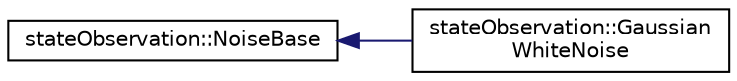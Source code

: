 digraph "Graphical Class Hierarchy"
{
  edge [fontname="Helvetica",fontsize="10",labelfontname="Helvetica",labelfontsize="10"];
  node [fontname="Helvetica",fontsize="10",shape=record];
  rankdir="LR";
  Node0 [label="stateObservation::NoiseBase",height=0.2,width=0.4,color="black", fillcolor="white", style="filled",URL="$classstateObservation_1_1NoiseBase.html"];
  Node0 -> Node1 [dir="back",color="midnightblue",fontsize="10",style="solid",fontname="Helvetica"];
  Node1 [label="stateObservation::Gaussian\lWhiteNoise",height=0.2,width=0.4,color="black", fillcolor="white", style="filled",URL="$classstateObservation_1_1GaussianWhiteNoise.html",tooltip="The class derivates the NoiseBase class to implement a gaussian white noise with a given covariance m..."];
}
